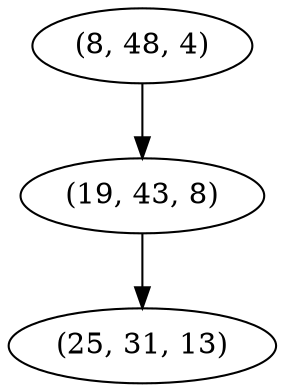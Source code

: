 digraph tree {
    "(8, 48, 4)";
    "(19, 43, 8)";
    "(25, 31, 13)";
    "(8, 48, 4)" -> "(19, 43, 8)";
    "(19, 43, 8)" -> "(25, 31, 13)";
}
